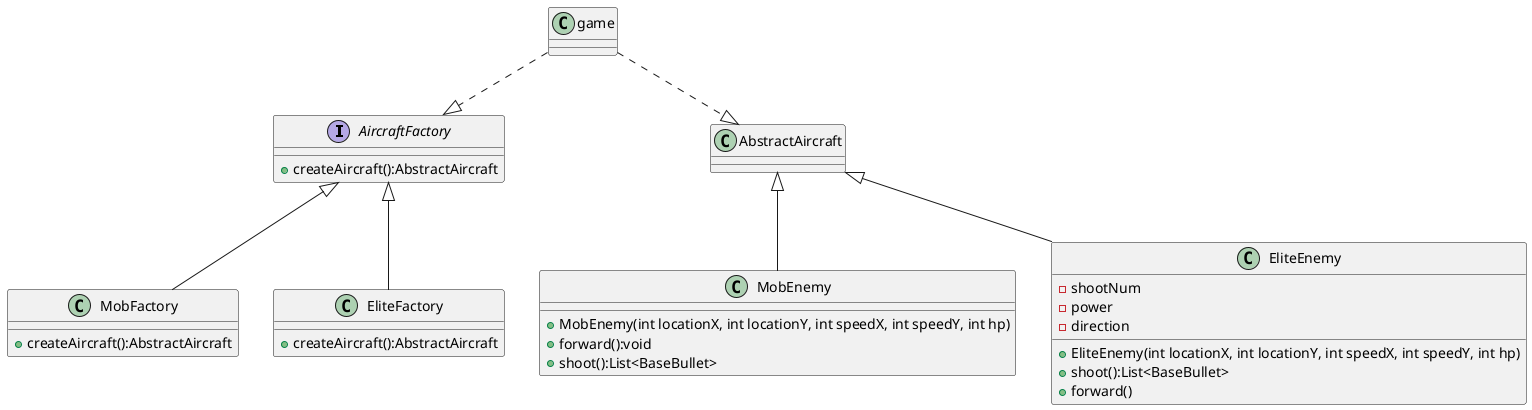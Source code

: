 @startuml
'https://plantuml.com/class-diagram

interface AircraftFactory{
    +createAircraft():AbstractAircraft
}


AbstractAircraft <|-- MobEnemy
AbstractAircraft <|-- EliteEnemy


AircraftFactory <|-- MobFactory
AircraftFactory <|-- EliteFactory

game ..|> AircraftFactory
game ..|> AbstractAircraft

class game

class MobEnemy {
    + MobEnemy(int locationX, int locationY, int speedX, int speedY, int hp)
    + forward():void
    + shoot():List<BaseBullet>
}

class EliteEnemy{
    -shootNum
    -power
    -direction
    +EliteEnemy(int locationX, int locationY, int speedX, int speedY, int hp)
    +shoot():List<BaseBullet>
    +forward()
}


class EliteFactory {
+ createAircraft():AbstractAircraft
}

class MobFactory{
+ createAircraft():AbstractAircraft
}

@enduml